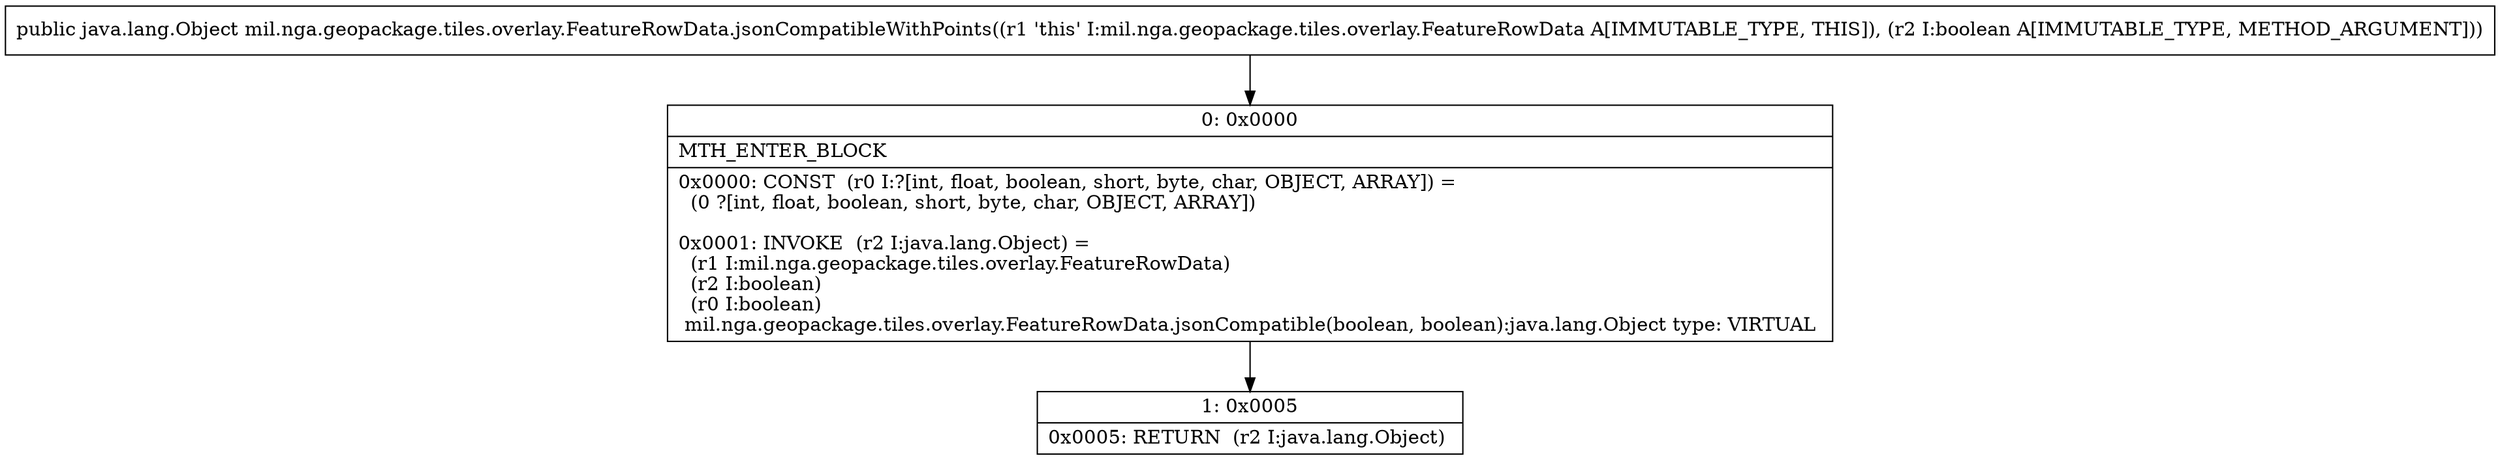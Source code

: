 digraph "CFG formil.nga.geopackage.tiles.overlay.FeatureRowData.jsonCompatibleWithPoints(Z)Ljava\/lang\/Object;" {
Node_0 [shape=record,label="{0\:\ 0x0000|MTH_ENTER_BLOCK\l|0x0000: CONST  (r0 I:?[int, float, boolean, short, byte, char, OBJECT, ARRAY]) = \l  (0 ?[int, float, boolean, short, byte, char, OBJECT, ARRAY])\l \l0x0001: INVOKE  (r2 I:java.lang.Object) = \l  (r1 I:mil.nga.geopackage.tiles.overlay.FeatureRowData)\l  (r2 I:boolean)\l  (r0 I:boolean)\l mil.nga.geopackage.tiles.overlay.FeatureRowData.jsonCompatible(boolean, boolean):java.lang.Object type: VIRTUAL \l}"];
Node_1 [shape=record,label="{1\:\ 0x0005|0x0005: RETURN  (r2 I:java.lang.Object) \l}"];
MethodNode[shape=record,label="{public java.lang.Object mil.nga.geopackage.tiles.overlay.FeatureRowData.jsonCompatibleWithPoints((r1 'this' I:mil.nga.geopackage.tiles.overlay.FeatureRowData A[IMMUTABLE_TYPE, THIS]), (r2 I:boolean A[IMMUTABLE_TYPE, METHOD_ARGUMENT])) }"];
MethodNode -> Node_0;
Node_0 -> Node_1;
}

